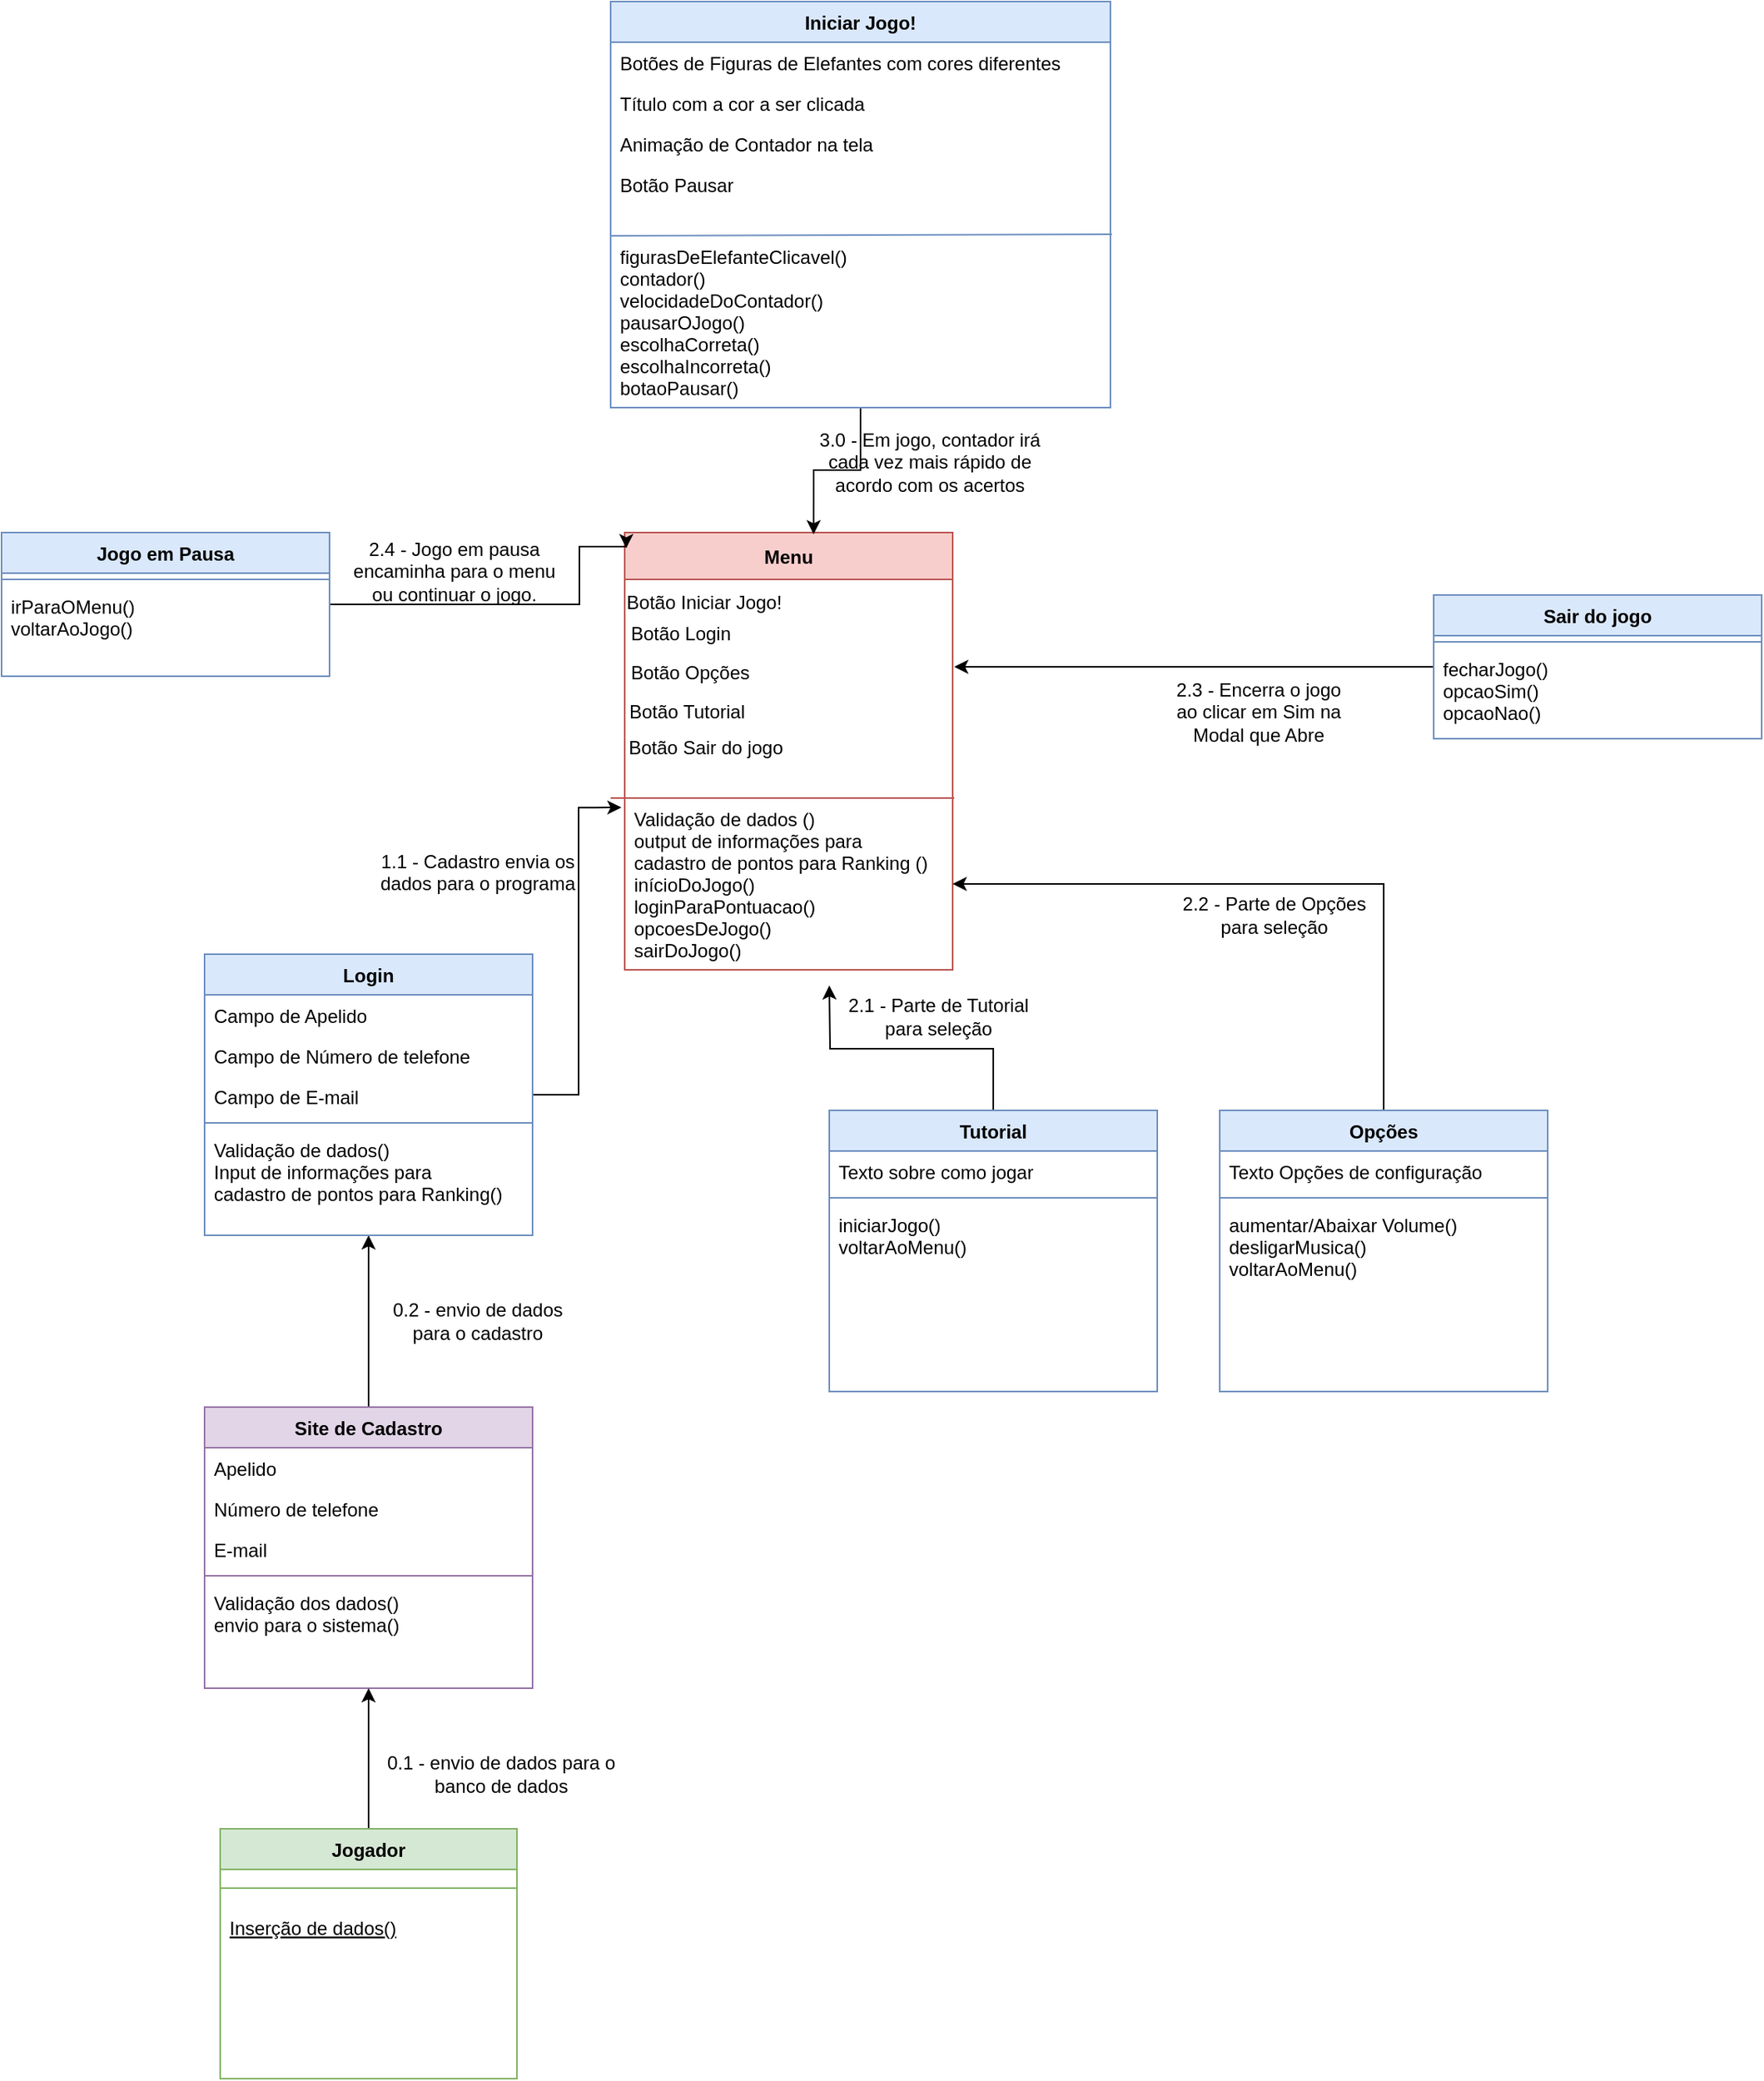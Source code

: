 <mxfile version="17.4.0" type="device"><diagram id="C5RBs43oDa-KdzZeNtuy" name="Page-1"><mxGraphModel dx="2249" dy="1877" grid="1" gridSize="10" guides="1" tooltips="1" connect="1" arrows="1" fold="1" page="1" pageScale="1" pageWidth="827" pageHeight="1169" math="0" shadow="0"><root><mxCell id="WIyWlLk6GJQsqaUBKTNV-0"/><mxCell id="WIyWlLk6GJQsqaUBKTNV-1" parent="WIyWlLk6GJQsqaUBKTNV-0"/><mxCell id="wfRwMW57FcrpcKwkDLYe-60" style="edgeStyle=orthogonalEdgeStyle;rounded=0;orthogonalLoop=1;jettySize=auto;html=1;entryX=0.5;entryY=1;entryDx=0;entryDy=0;" edge="1" parent="WIyWlLk6GJQsqaUBKTNV-1" source="zkfFHV4jXpPFQw0GAbJ--0" target="wfRwMW57FcrpcKwkDLYe-53"><mxGeometry relative="1" as="geometry"/></mxCell><mxCell id="zkfFHV4jXpPFQw0GAbJ--0" value="Site de Cadastro" style="swimlane;fontStyle=1;align=center;verticalAlign=top;childLayout=stackLayout;horizontal=1;startSize=26;horizontalStack=0;resizeParent=1;resizeLast=0;collapsible=1;marginBottom=0;rounded=0;shadow=0;strokeWidth=1;fillColor=#e1d5e7;strokeColor=#9673a6;" parent="WIyWlLk6GJQsqaUBKTNV-1" vertex="1"><mxGeometry x="40" y="550" width="210" height="180" as="geometry"><mxRectangle x="230" y="140" width="160" height="26" as="alternateBounds"/></mxGeometry></mxCell><mxCell id="zkfFHV4jXpPFQw0GAbJ--1" value="Apelido" style="text;align=left;verticalAlign=top;spacingLeft=4;spacingRight=4;overflow=hidden;rotatable=0;points=[[0,0.5],[1,0.5]];portConstraint=eastwest;" parent="zkfFHV4jXpPFQw0GAbJ--0" vertex="1"><mxGeometry y="26" width="210" height="26" as="geometry"/></mxCell><mxCell id="zkfFHV4jXpPFQw0GAbJ--2" value="Número de telefone" style="text;align=left;verticalAlign=top;spacingLeft=4;spacingRight=4;overflow=hidden;rotatable=0;points=[[0,0.5],[1,0.5]];portConstraint=eastwest;rounded=0;shadow=0;html=0;" parent="zkfFHV4jXpPFQw0GAbJ--0" vertex="1"><mxGeometry y="52" width="210" height="26" as="geometry"/></mxCell><mxCell id="zkfFHV4jXpPFQw0GAbJ--3" value="E-mail" style="text;align=left;verticalAlign=top;spacingLeft=4;spacingRight=4;overflow=hidden;rotatable=0;points=[[0,0.5],[1,0.5]];portConstraint=eastwest;rounded=0;shadow=0;html=0;" parent="zkfFHV4jXpPFQw0GAbJ--0" vertex="1"><mxGeometry y="78" width="210" height="26" as="geometry"/></mxCell><mxCell id="zkfFHV4jXpPFQw0GAbJ--4" value="" style="line;html=1;strokeWidth=1;align=left;verticalAlign=middle;spacingTop=-1;spacingLeft=3;spacingRight=3;rotatable=0;labelPosition=right;points=[];portConstraint=eastwest;fillColor=#e1d5e7;strokeColor=#9673a6;" parent="zkfFHV4jXpPFQw0GAbJ--0" vertex="1"><mxGeometry y="104" width="210" height="8" as="geometry"/></mxCell><mxCell id="zkfFHV4jXpPFQw0GAbJ--5" value="Validação dos dados()&#xA;envio para o sistema()" style="text;align=left;verticalAlign=top;spacingLeft=4;spacingRight=4;overflow=hidden;rotatable=0;points=[[0,0.5],[1,0.5]];portConstraint=eastwest;" parent="zkfFHV4jXpPFQw0GAbJ--0" vertex="1"><mxGeometry y="112" width="210" height="58" as="geometry"/></mxCell><mxCell id="wfRwMW57FcrpcKwkDLYe-59" style="edgeStyle=orthogonalEdgeStyle;rounded=0;orthogonalLoop=1;jettySize=auto;html=1;entryX=0.5;entryY=1;entryDx=0;entryDy=0;" edge="1" parent="WIyWlLk6GJQsqaUBKTNV-1" source="zkfFHV4jXpPFQw0GAbJ--6" target="zkfFHV4jXpPFQw0GAbJ--0"><mxGeometry relative="1" as="geometry"/></mxCell><mxCell id="zkfFHV4jXpPFQw0GAbJ--6" value="Jogador" style="swimlane;fontStyle=1;align=center;verticalAlign=top;childLayout=stackLayout;horizontal=1;startSize=26;horizontalStack=0;resizeParent=1;resizeLast=0;collapsible=1;marginBottom=0;rounded=0;shadow=0;strokeWidth=1;fillColor=#d5e8d4;strokeColor=#82b366;" parent="WIyWlLk6GJQsqaUBKTNV-1" vertex="1"><mxGeometry x="50" y="820" width="190" height="160" as="geometry"><mxRectangle x="130" y="380" width="160" height="26" as="alternateBounds"/></mxGeometry></mxCell><mxCell id="zkfFHV4jXpPFQw0GAbJ--9" value="" style="line;html=1;strokeWidth=1;align=left;verticalAlign=middle;spacingTop=-1;spacingLeft=3;spacingRight=3;rotatable=0;labelPosition=right;points=[];portConstraint=eastwest;fillColor=#d5e8d4;strokeColor=#82b366;" parent="zkfFHV4jXpPFQw0GAbJ--6" vertex="1"><mxGeometry y="26" width="190" height="24" as="geometry"/></mxCell><mxCell id="zkfFHV4jXpPFQw0GAbJ--10" value="Inserção de dados()" style="text;align=left;verticalAlign=top;spacingLeft=4;spacingRight=4;overflow=hidden;rotatable=0;points=[[0,0.5],[1,0.5]];portConstraint=eastwest;fontStyle=4" parent="zkfFHV4jXpPFQw0GAbJ--6" vertex="1"><mxGeometry y="50" width="190" height="20" as="geometry"/></mxCell><mxCell id="wfRwMW57FcrpcKwkDLYe-5" value="0.2 - envio de dados para o cadastro" style="text;html=1;strokeColor=none;fillColor=none;align=center;verticalAlign=middle;whiteSpace=wrap;rounded=0;" vertex="1" parent="WIyWlLk6GJQsqaUBKTNV-1"><mxGeometry x="150" y="480" width="130" height="30" as="geometry"/></mxCell><mxCell id="wfRwMW57FcrpcKwkDLYe-6" value="&#xA;1.1 - Cadastro envia os dados para o programa&#xA;&#xA;" style="text;html=1;strokeColor=none;fillColor=none;align=center;verticalAlign=middle;whiteSpace=wrap;rounded=0;" vertex="1" parent="WIyWlLk6GJQsqaUBKTNV-1"><mxGeometry x="145" y="200" width="140" height="30" as="geometry"/></mxCell><mxCell id="wfRwMW57FcrpcKwkDLYe-9" value="Menu" style="swimlane;startSize=30;fillColor=#f8cecc;strokeColor=#b85450;" vertex="1" parent="WIyWlLk6GJQsqaUBKTNV-1"><mxGeometry x="309" y="-10" width="210" height="280" as="geometry"/></mxCell><mxCell id="wfRwMW57FcrpcKwkDLYe-11" value="Botão Opções" style="text;html=1;strokeColor=none;fillColor=none;align=center;verticalAlign=middle;whiteSpace=wrap;rounded=0;" vertex="1" parent="wfRwMW57FcrpcKwkDLYe-9"><mxGeometry x="-6" y="80" width="96" height="20" as="geometry"/></mxCell><mxCell id="wfRwMW57FcrpcKwkDLYe-12" value="Botão Tutorial" style="text;html=1;strokeColor=none;fillColor=none;align=center;verticalAlign=middle;whiteSpace=wrap;rounded=0;" vertex="1" parent="wfRwMW57FcrpcKwkDLYe-9"><mxGeometry x="-10" y="110" width="100" height="10" as="geometry"/></mxCell><mxCell id="wfRwMW57FcrpcKwkDLYe-13" value="Botão Sair do jogo" style="text;html=1;strokeColor=none;fillColor=none;align=center;verticalAlign=middle;whiteSpace=wrap;rounded=0;" vertex="1" parent="wfRwMW57FcrpcKwkDLYe-9"><mxGeometry x="-6" y="130" width="116" height="15" as="geometry"/></mxCell><mxCell id="wfRwMW57FcrpcKwkDLYe-15" value="" style="endArrow=none;html=1;rounded=0;fillColor=#f8cecc;strokeColor=#b85450;" edge="1" parent="wfRwMW57FcrpcKwkDLYe-9"><mxGeometry width="50" height="50" relative="1" as="geometry"><mxPoint x="-9" y="170" as="sourcePoint"/><mxPoint x="211" y="170" as="targetPoint"/><Array as="points"><mxPoint x="101" y="170"/></Array></mxGeometry></mxCell><mxCell id="wfRwMW57FcrpcKwkDLYe-41" value="Validação de dados ()&#xA;output de informações para&#xA;cadastro de pontos para Ranking ()&#xA;inícioDoJogo()&#xA;loginParaPontuacao()&#xA;opcoesDeJogo()&#xA;sairDoJogo()" style="text;align=left;verticalAlign=top;spacingLeft=4;spacingRight=4;overflow=hidden;rotatable=0;points=[[0,0.5],[1,0.5]];portConstraint=eastwest;" vertex="1" parent="wfRwMW57FcrpcKwkDLYe-9"><mxGeometry y="170" width="210" height="110" as="geometry"/></mxCell><mxCell id="wfRwMW57FcrpcKwkDLYe-73" value="Botão Iniciar Jogo!" style="text;html=1;strokeColor=none;fillColor=none;align=center;verticalAlign=middle;whiteSpace=wrap;rounded=0;" vertex="1" parent="wfRwMW57FcrpcKwkDLYe-9"><mxGeometry x="-29" y="30" width="160" height="30" as="geometry"/></mxCell><mxCell id="wfRwMW57FcrpcKwkDLYe-10" value="Botão Login" style="text;html=1;strokeColor=none;fillColor=none;align=center;verticalAlign=middle;whiteSpace=wrap;rounded=0;" vertex="1" parent="wfRwMW57FcrpcKwkDLYe-9"><mxGeometry x="-44" y="50" width="160" height="30" as="geometry"/></mxCell><mxCell id="wfRwMW57FcrpcKwkDLYe-65" style="edgeStyle=orthogonalEdgeStyle;rounded=0;orthogonalLoop=1;jettySize=auto;html=1;entryX=1;entryY=0.5;entryDx=0;entryDy=0;" edge="1" parent="WIyWlLk6GJQsqaUBKTNV-1" source="wfRwMW57FcrpcKwkDLYe-30" target="wfRwMW57FcrpcKwkDLYe-41"><mxGeometry relative="1" as="geometry"/></mxCell><mxCell id="wfRwMW57FcrpcKwkDLYe-30" value="Opções" style="swimlane;fontStyle=1;align=center;verticalAlign=top;childLayout=stackLayout;horizontal=1;startSize=26;horizontalStack=0;resizeParent=1;resizeLast=0;collapsible=1;marginBottom=0;rounded=0;shadow=0;strokeWidth=1;fillColor=#dae8fc;strokeColor=#6c8ebf;" vertex="1" parent="WIyWlLk6GJQsqaUBKTNV-1"><mxGeometry x="690" y="360" width="210" height="180" as="geometry"><mxRectangle x="230" y="140" width="160" height="26" as="alternateBounds"/></mxGeometry></mxCell><mxCell id="wfRwMW57FcrpcKwkDLYe-33" value="Texto Opções de configuração" style="text;align=left;verticalAlign=top;spacingLeft=4;spacingRight=4;overflow=hidden;rotatable=0;points=[[0,0.5],[1,0.5]];portConstraint=eastwest;rounded=0;shadow=0;html=0;" vertex="1" parent="wfRwMW57FcrpcKwkDLYe-30"><mxGeometry y="26" width="210" height="26" as="geometry"/></mxCell><mxCell id="wfRwMW57FcrpcKwkDLYe-34" value="" style="line;html=1;strokeWidth=1;align=left;verticalAlign=middle;spacingTop=-1;spacingLeft=3;spacingRight=3;rotatable=0;labelPosition=right;points=[];portConstraint=eastwest;fillColor=#dae8fc;strokeColor=#6c8ebf;" vertex="1" parent="wfRwMW57FcrpcKwkDLYe-30"><mxGeometry y="52" width="210" height="8" as="geometry"/></mxCell><mxCell id="wfRwMW57FcrpcKwkDLYe-35" value="aumentar/Abaixar Volume()&#xA;desligarMusica()&#xA;voltarAoMenu()&#xA;&#xA;" style="text;align=left;verticalAlign=top;spacingLeft=4;spacingRight=4;overflow=hidden;rotatable=0;points=[[0,0.5],[1,0.5]];portConstraint=eastwest;" vertex="1" parent="wfRwMW57FcrpcKwkDLYe-30"><mxGeometry y="60" width="210" height="58" as="geometry"/></mxCell><mxCell id="wfRwMW57FcrpcKwkDLYe-63" style="edgeStyle=orthogonalEdgeStyle;rounded=0;orthogonalLoop=1;jettySize=auto;html=1;" edge="1" parent="WIyWlLk6GJQsqaUBKTNV-1" source="wfRwMW57FcrpcKwkDLYe-43"><mxGeometry relative="1" as="geometry"><mxPoint x="440" y="280" as="targetPoint"/></mxGeometry></mxCell><mxCell id="wfRwMW57FcrpcKwkDLYe-43" value="Tutorial" style="swimlane;fontStyle=1;align=center;verticalAlign=top;childLayout=stackLayout;horizontal=1;startSize=26;horizontalStack=0;resizeParent=1;resizeLast=0;collapsible=1;marginBottom=0;rounded=0;shadow=0;strokeWidth=1;fillColor=#dae8fc;strokeColor=#6c8ebf;" vertex="1" parent="WIyWlLk6GJQsqaUBKTNV-1"><mxGeometry x="440" y="360" width="210" height="180" as="geometry"><mxRectangle x="230" y="140" width="160" height="26" as="alternateBounds"/></mxGeometry></mxCell><mxCell id="wfRwMW57FcrpcKwkDLYe-44" value="Texto sobre como jogar" style="text;align=left;verticalAlign=top;spacingLeft=4;spacingRight=4;overflow=hidden;rotatable=0;points=[[0,0.5],[1,0.5]];portConstraint=eastwest;" vertex="1" parent="wfRwMW57FcrpcKwkDLYe-43"><mxGeometry y="26" width="210" height="26" as="geometry"/></mxCell><mxCell id="wfRwMW57FcrpcKwkDLYe-47" value="" style="line;html=1;strokeWidth=1;align=left;verticalAlign=middle;spacingTop=-1;spacingLeft=3;spacingRight=3;rotatable=0;labelPosition=right;points=[];portConstraint=eastwest;fillColor=#dae8fc;strokeColor=#6c8ebf;" vertex="1" parent="wfRwMW57FcrpcKwkDLYe-43"><mxGeometry y="52" width="210" height="8" as="geometry"/></mxCell><mxCell id="wfRwMW57FcrpcKwkDLYe-48" value="iniciarJogo()&#xA;voltarAoMenu()&#xA;" style="text;align=left;verticalAlign=top;spacingLeft=4;spacingRight=4;overflow=hidden;rotatable=0;points=[[0,0.5],[1,0.5]];portConstraint=eastwest;" vertex="1" parent="wfRwMW57FcrpcKwkDLYe-43"><mxGeometry y="60" width="210" height="58" as="geometry"/></mxCell><mxCell id="wfRwMW57FcrpcKwkDLYe-62" style="edgeStyle=orthogonalEdgeStyle;rounded=0;orthogonalLoop=1;jettySize=auto;html=1;entryX=-0.01;entryY=0.055;entryDx=0;entryDy=0;entryPerimeter=0;" edge="1" parent="WIyWlLk6GJQsqaUBKTNV-1" source="wfRwMW57FcrpcKwkDLYe-53" target="wfRwMW57FcrpcKwkDLYe-41"><mxGeometry relative="1" as="geometry"><mxPoint x="140" y="190" as="targetPoint"/></mxGeometry></mxCell><mxCell id="wfRwMW57FcrpcKwkDLYe-53" value="Login" style="swimlane;fontStyle=1;align=center;verticalAlign=top;childLayout=stackLayout;horizontal=1;startSize=26;horizontalStack=0;resizeParent=1;resizeLast=0;collapsible=1;marginBottom=0;rounded=0;shadow=0;strokeWidth=1;fillColor=#dae8fc;strokeColor=#6c8ebf;" vertex="1" parent="WIyWlLk6GJQsqaUBKTNV-1"><mxGeometry x="40" y="260" width="210" height="180" as="geometry"><mxRectangle x="230" y="140" width="160" height="26" as="alternateBounds"/></mxGeometry></mxCell><mxCell id="wfRwMW57FcrpcKwkDLYe-54" value="Campo de Apelido" style="text;align=left;verticalAlign=top;spacingLeft=4;spacingRight=4;overflow=hidden;rotatable=0;points=[[0,0.5],[1,0.5]];portConstraint=eastwest;" vertex="1" parent="wfRwMW57FcrpcKwkDLYe-53"><mxGeometry y="26" width="210" height="26" as="geometry"/></mxCell><mxCell id="wfRwMW57FcrpcKwkDLYe-55" value="Campo de Número de telefone" style="text;align=left;verticalAlign=top;spacingLeft=4;spacingRight=4;overflow=hidden;rotatable=0;points=[[0,0.5],[1,0.5]];portConstraint=eastwest;rounded=0;shadow=0;html=0;" vertex="1" parent="wfRwMW57FcrpcKwkDLYe-53"><mxGeometry y="52" width="210" height="26" as="geometry"/></mxCell><mxCell id="wfRwMW57FcrpcKwkDLYe-56" value="Campo de E-mail" style="text;align=left;verticalAlign=top;spacingLeft=4;spacingRight=4;overflow=hidden;rotatable=0;points=[[0,0.5],[1,0.5]];portConstraint=eastwest;rounded=0;shadow=0;html=0;" vertex="1" parent="wfRwMW57FcrpcKwkDLYe-53"><mxGeometry y="78" width="210" height="26" as="geometry"/></mxCell><mxCell id="wfRwMW57FcrpcKwkDLYe-57" value="" style="line;html=1;strokeWidth=1;align=left;verticalAlign=middle;spacingTop=-1;spacingLeft=3;spacingRight=3;rotatable=0;labelPosition=right;points=[];portConstraint=eastwest;fillColor=#dae8fc;strokeColor=#6c8ebf;" vertex="1" parent="wfRwMW57FcrpcKwkDLYe-53"><mxGeometry y="104" width="210" height="8" as="geometry"/></mxCell><mxCell id="wfRwMW57FcrpcKwkDLYe-58" value="Validação de dados()&#xA;Input de informações para&#xA;cadastro de pontos para Ranking()" style="text;align=left;verticalAlign=top;spacingLeft=4;spacingRight=4;overflow=hidden;rotatable=0;points=[[0,0.5],[1,0.5]];portConstraint=eastwest;" vertex="1" parent="wfRwMW57FcrpcKwkDLYe-53"><mxGeometry y="112" width="210" height="58" as="geometry"/></mxCell><mxCell id="wfRwMW57FcrpcKwkDLYe-61" value="0.1 - envio de dados para o banco de dados" style="text;html=1;strokeColor=none;fillColor=none;align=center;verticalAlign=middle;whiteSpace=wrap;rounded=0;" vertex="1" parent="WIyWlLk6GJQsqaUBKTNV-1"><mxGeometry x="140" y="770" width="180" height="30" as="geometry"/></mxCell><mxCell id="wfRwMW57FcrpcKwkDLYe-64" value="2.1 - Parte de Tutorial para seleção" style="text;html=1;strokeColor=none;fillColor=none;align=center;verticalAlign=middle;whiteSpace=wrap;rounded=0;" vertex="1" parent="WIyWlLk6GJQsqaUBKTNV-1"><mxGeometry x="450" y="280" width="120" height="40" as="geometry"/></mxCell><mxCell id="wfRwMW57FcrpcKwkDLYe-66" value="2.2 - Parte de Opções para seleção" style="text;html=1;strokeColor=none;fillColor=none;align=center;verticalAlign=middle;whiteSpace=wrap;rounded=0;" vertex="1" parent="WIyWlLk6GJQsqaUBKTNV-1"><mxGeometry x="660" y="220" width="130" height="30" as="geometry"/></mxCell><mxCell id="wfRwMW57FcrpcKwkDLYe-78" style="edgeStyle=orthogonalEdgeStyle;rounded=0;orthogonalLoop=1;jettySize=auto;html=1;" edge="1" parent="WIyWlLk6GJQsqaUBKTNV-1" source="wfRwMW57FcrpcKwkDLYe-67"><mxGeometry relative="1" as="geometry"><mxPoint x="520" y="76" as="targetPoint"/></mxGeometry></mxCell><mxCell id="wfRwMW57FcrpcKwkDLYe-67" value="Sair do jogo" style="swimlane;fontStyle=1;align=center;verticalAlign=top;childLayout=stackLayout;horizontal=1;startSize=26;horizontalStack=0;resizeParent=1;resizeLast=0;collapsible=1;marginBottom=0;rounded=0;shadow=0;strokeWidth=1;fillColor=#dae8fc;strokeColor=#6c8ebf;" vertex="1" parent="WIyWlLk6GJQsqaUBKTNV-1"><mxGeometry x="827" y="30" width="210" height="92" as="geometry"><mxRectangle x="230" y="140" width="160" height="26" as="alternateBounds"/></mxGeometry></mxCell><mxCell id="wfRwMW57FcrpcKwkDLYe-71" value="" style="line;html=1;strokeWidth=1;align=left;verticalAlign=middle;spacingTop=-1;spacingLeft=3;spacingRight=3;rotatable=0;labelPosition=right;points=[];portConstraint=eastwest;fillColor=#dae8fc;strokeColor=#6c8ebf;" vertex="1" parent="wfRwMW57FcrpcKwkDLYe-67"><mxGeometry y="26" width="210" height="8" as="geometry"/></mxCell><mxCell id="wfRwMW57FcrpcKwkDLYe-72" value="fecharJogo()&#xA;opcaoSim()&#xA;opcaoNao()&#xA;" style="text;align=left;verticalAlign=top;spacingLeft=4;spacingRight=4;overflow=hidden;rotatable=0;points=[[0,0.5],[1,0.5]];portConstraint=eastwest;" vertex="1" parent="wfRwMW57FcrpcKwkDLYe-67"><mxGeometry y="34" width="210" height="58" as="geometry"/></mxCell><mxCell id="wfRwMW57FcrpcKwkDLYe-79" value="2.3 - Encerra o jogo ao clicar em Sim na Modal que Abre" style="text;html=1;strokeColor=none;fillColor=none;align=center;verticalAlign=middle;whiteSpace=wrap;rounded=0;" vertex="1" parent="WIyWlLk6GJQsqaUBKTNV-1"><mxGeometry x="660" y="90" width="110" height="30" as="geometry"/></mxCell><mxCell id="wfRwMW57FcrpcKwkDLYe-92" style="edgeStyle=orthogonalEdgeStyle;rounded=0;orthogonalLoop=1;jettySize=auto;html=1;entryX=0.576;entryY=0.004;entryDx=0;entryDy=0;entryPerimeter=0;" edge="1" parent="WIyWlLk6GJQsqaUBKTNV-1" source="wfRwMW57FcrpcKwkDLYe-80" target="wfRwMW57FcrpcKwkDLYe-9"><mxGeometry relative="1" as="geometry"/></mxCell><mxCell id="wfRwMW57FcrpcKwkDLYe-80" value="Iniciar Jogo!" style="swimlane;fontStyle=1;align=center;verticalAlign=top;childLayout=stackLayout;horizontal=1;startSize=26;horizontalStack=0;resizeParent=1;resizeLast=0;collapsible=1;marginBottom=0;rounded=0;shadow=0;strokeWidth=1;fillColor=#dae8fc;strokeColor=#6c8ebf;" vertex="1" parent="WIyWlLk6GJQsqaUBKTNV-1"><mxGeometry x="300" y="-350" width="320" height="260" as="geometry"><mxRectangle x="230" y="140" width="160" height="26" as="alternateBounds"/></mxGeometry></mxCell><mxCell id="wfRwMW57FcrpcKwkDLYe-81" value="Botões de Figuras de Elefantes com cores diferentes" style="text;align=left;verticalAlign=top;spacingLeft=4;spacingRight=4;overflow=hidden;rotatable=0;points=[[0,0.5],[1,0.5]];portConstraint=eastwest;" vertex="1" parent="wfRwMW57FcrpcKwkDLYe-80"><mxGeometry y="26" width="320" height="26" as="geometry"/></mxCell><mxCell id="wfRwMW57FcrpcKwkDLYe-83" value="Título com a cor a ser clicada" style="text;align=left;verticalAlign=top;spacingLeft=4;spacingRight=4;overflow=hidden;rotatable=0;points=[[0,0.5],[1,0.5]];portConstraint=eastwest;rounded=0;shadow=0;html=0;" vertex="1" parent="wfRwMW57FcrpcKwkDLYe-80"><mxGeometry y="52" width="320" height="26" as="geometry"/></mxCell><mxCell id="wfRwMW57FcrpcKwkDLYe-82" value="Animação de Contador na tela" style="text;align=left;verticalAlign=top;spacingLeft=4;spacingRight=4;overflow=hidden;rotatable=0;points=[[0,0.5],[1,0.5]];portConstraint=eastwest;rounded=0;shadow=0;html=0;" vertex="1" parent="wfRwMW57FcrpcKwkDLYe-80"><mxGeometry y="78" width="320" height="26" as="geometry"/></mxCell><mxCell id="wfRwMW57FcrpcKwkDLYe-88" value="Botão Pausar" style="text;align=left;verticalAlign=top;spacingLeft=4;spacingRight=4;overflow=hidden;rotatable=0;points=[[0,0.5],[1,0.5]];portConstraint=eastwest;rounded=0;shadow=0;html=0;" vertex="1" parent="wfRwMW57FcrpcKwkDLYe-80"><mxGeometry y="104" width="320" height="46" as="geometry"/></mxCell><mxCell id="wfRwMW57FcrpcKwkDLYe-91" value="" style="endArrow=none;html=1;rounded=0;fillColor=#dae8fc;strokeColor=#6c8ebf;entryX=1.003;entryY=0.978;entryDx=0;entryDy=0;entryPerimeter=0;" edge="1" parent="wfRwMW57FcrpcKwkDLYe-80" target="wfRwMW57FcrpcKwkDLYe-88"><mxGeometry width="50" height="50" relative="1" as="geometry"><mxPoint y="150" as="sourcePoint"/><mxPoint x="260" y="150" as="targetPoint"/></mxGeometry></mxCell><mxCell id="wfRwMW57FcrpcKwkDLYe-85" value="figurasDeElefanteClicavel()&#xA;contador()&#xA;velocidadeDoContador()&#xA;pausarOJogo()&#xA;escolhaCorreta()&#xA;escolhaIncorreta()&#xA;botaoPausar()&#xA;&#xA;&#xA;" style="text;align=left;verticalAlign=top;spacingLeft=4;spacingRight=4;overflow=hidden;rotatable=0;points=[[0,0.5],[1,0.5]];portConstraint=eastwest;" vertex="1" parent="wfRwMW57FcrpcKwkDLYe-80"><mxGeometry y="150" width="320" height="110" as="geometry"/></mxCell><mxCell id="wfRwMW57FcrpcKwkDLYe-93" value="3.0 - Em jogo, contador irá cada vez mais rápido de acordo com os acertos " style="text;html=1;strokeColor=none;fillColor=none;align=center;verticalAlign=middle;whiteSpace=wrap;rounded=0;" vertex="1" parent="WIyWlLk6GJQsqaUBKTNV-1"><mxGeometry x="429" y="-70" width="151" height="30" as="geometry"/></mxCell><mxCell id="wfRwMW57FcrpcKwkDLYe-100" style="edgeStyle=orthogonalEdgeStyle;rounded=0;orthogonalLoop=1;jettySize=auto;html=1;" edge="1" parent="WIyWlLk6GJQsqaUBKTNV-1" source="wfRwMW57FcrpcKwkDLYe-94"><mxGeometry relative="1" as="geometry"><mxPoint x="310" as="targetPoint"/><Array as="points"><mxPoint x="280" y="36"/><mxPoint x="280" y="-1"/></Array></mxGeometry></mxCell><mxCell id="wfRwMW57FcrpcKwkDLYe-94" value="Jogo em Pausa" style="swimlane;fontStyle=1;align=center;verticalAlign=top;childLayout=stackLayout;horizontal=1;startSize=26;horizontalStack=0;resizeParent=1;resizeLast=0;collapsible=1;marginBottom=0;rounded=0;shadow=0;strokeWidth=1;fillColor=#dae8fc;strokeColor=#6c8ebf;" vertex="1" parent="WIyWlLk6GJQsqaUBKTNV-1"><mxGeometry x="-90" y="-10" width="210" height="92" as="geometry"><mxRectangle x="230" y="140" width="160" height="26" as="alternateBounds"/></mxGeometry></mxCell><mxCell id="wfRwMW57FcrpcKwkDLYe-98" value="" style="line;html=1;strokeWidth=1;align=left;verticalAlign=middle;spacingTop=-1;spacingLeft=3;spacingRight=3;rotatable=0;labelPosition=right;points=[];portConstraint=eastwest;fillColor=#dae8fc;strokeColor=#6c8ebf;" vertex="1" parent="wfRwMW57FcrpcKwkDLYe-94"><mxGeometry y="26" width="210" height="8" as="geometry"/></mxCell><mxCell id="wfRwMW57FcrpcKwkDLYe-99" value="irParaOMenu()&#xA;voltarAoJogo()" style="text;align=left;verticalAlign=top;spacingLeft=4;spacingRight=4;overflow=hidden;rotatable=0;points=[[0,0.5],[1,0.5]];portConstraint=eastwest;" vertex="1" parent="wfRwMW57FcrpcKwkDLYe-94"><mxGeometry y="34" width="210" height="58" as="geometry"/></mxCell><mxCell id="wfRwMW57FcrpcKwkDLYe-101" value="2.4 - Jogo em pausa encaminha para o menu ou continuar o jogo." style="text;html=1;strokeColor=none;fillColor=none;align=center;verticalAlign=middle;whiteSpace=wrap;rounded=0;" vertex="1" parent="WIyWlLk6GJQsqaUBKTNV-1"><mxGeometry x="130" width="140" height="30" as="geometry"/></mxCell></root></mxGraphModel></diagram></mxfile>
